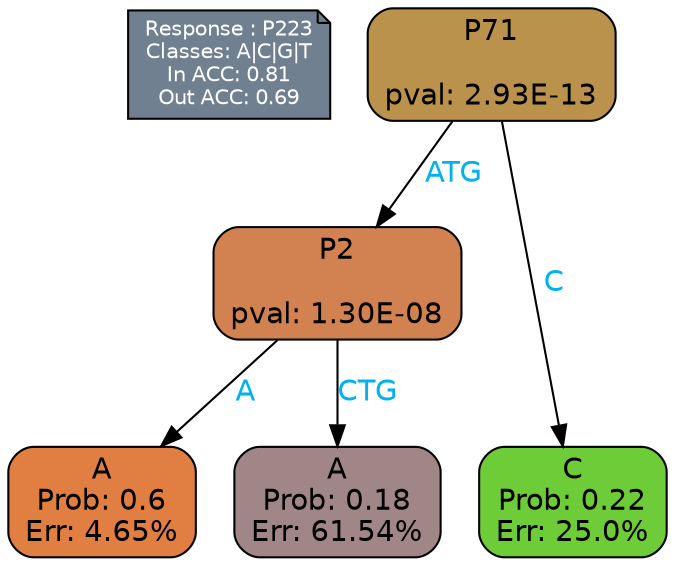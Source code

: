 digraph Tree {
node [shape=box, style="filled, rounded", color="black", fontname=helvetica] ;
graph [ranksep=equally, splines=polylines, bgcolor=transparent, dpi=600] ;
edge [fontname=helvetica] ;
LEGEND [label="Response : P223
Classes: A|C|G|T
In ACC: 0.81
Out ACC: 0.69
",shape=note,align=left,style=filled,fillcolor="slategray",fontcolor="white",fontsize=10];1 [label="P71

pval: 2.93E-13", fillcolor="#bb924c"] ;
2 [label="P2

pval: 1.30E-08", fillcolor="#d28151"] ;
3 [label="A
Prob: 0.6
Err: 4.65%", fillcolor="#e07f41"] ;
4 [label="A
Prob: 0.18
Err: 61.54%", fillcolor="#a18688"] ;
5 [label="C
Prob: 0.22
Err: 25.0%", fillcolor="#6ecc39"] ;
1 -> 2 [label="ATG",fontcolor=deepskyblue2] ;
1 -> 5 [label="C",fontcolor=deepskyblue2] ;
2 -> 3 [label="A",fontcolor=deepskyblue2] ;
2 -> 4 [label="CTG",fontcolor=deepskyblue2] ;
{rank = same; 3;4;5;}{rank = same; LEGEND;1;}}